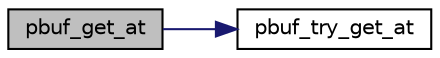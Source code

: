 digraph "pbuf_get_at"
{
 // LATEX_PDF_SIZE
  edge [fontname="Helvetica",fontsize="10",labelfontname="Helvetica",labelfontsize="10"];
  node [fontname="Helvetica",fontsize="10",shape=record];
  rankdir="LR";
  Node1 [label="pbuf_get_at",height=0.2,width=0.4,color="black", fillcolor="grey75", style="filled", fontcolor="black",tooltip=" "];
  Node1 -> Node2 [color="midnightblue",fontsize="10",style="solid",fontname="Helvetica"];
  Node2 [label="pbuf_try_get_at",height=0.2,width=0.4,color="black", fillcolor="white", style="filled",URL="$group__pbuf.html#ga839f342803b0cf89049744124c5a98ad",tooltip=" "];
}
